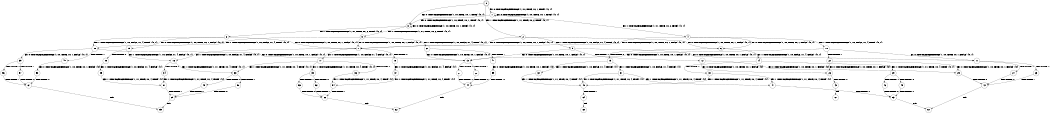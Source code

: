 digraph BCG {
size = "7, 10.5";
center = TRUE;
node [shape = circle];
0 [peripheries = 2];
0 -> 1 [label = "EX !0 !ATOMIC_EXCH_BRANCH (1, +0, TRUE, +0, 1, TRUE) !{0, 1}"];
0 -> 2 [label = "EX !1 !ATOMIC_EXCH_BRANCH (1, +1, TRUE, +0, 2, TRUE) !{0, 1}"];
0 -> 3 [label = "EX !0 !ATOMIC_EXCH_BRANCH (1, +0, TRUE, +0, 1, TRUE) !{0, 1}"];
1 -> 1 [label = "EX !0 !ATOMIC_EXCH_BRANCH (1, +0, TRUE, +0, 1, TRUE) !{0, 1}"];
1 -> 4 [label = "EX !1 !ATOMIC_EXCH_BRANCH (1, +1, TRUE, +0, 2, TRUE) !{0, 1}"];
1 -> 3 [label = "EX !0 !ATOMIC_EXCH_BRANCH (1, +0, TRUE, +0, 1, TRUE) !{0, 1}"];
2 -> 5 [label = "EX !1 !ATOMIC_EXCH_BRANCH (1, +0, FALSE, +1, 4, TRUE) !{0, 1}"];
2 -> 6 [label = "EX !0 !ATOMIC_EXCH_BRANCH (1, +0, TRUE, +0, 1, FALSE) !{0, 1}"];
2 -> 7 [label = "EX !0 !ATOMIC_EXCH_BRANCH (1, +0, TRUE, +0, 1, FALSE) !{0, 1}"];
3 -> 8 [label = "EX !1 !ATOMIC_EXCH_BRANCH (1, +1, TRUE, +0, 2, TRUE) !{0, 1}"];
3 -> 3 [label = "EX !0 !ATOMIC_EXCH_BRANCH (1, +0, TRUE, +0, 1, TRUE) !{0, 1}"];
3 -> 9 [label = "EX !1 !ATOMIC_EXCH_BRANCH (1, +1, TRUE, +0, 2, TRUE) !{0, 1}"];
4 -> 6 [label = "EX !0 !ATOMIC_EXCH_BRANCH (1, +0, TRUE, +0, 1, FALSE) !{0, 1}"];
4 -> 10 [label = "EX !1 !ATOMIC_EXCH_BRANCH (1, +0, FALSE, +1, 4, TRUE) !{0, 1}"];
4 -> 7 [label = "EX !0 !ATOMIC_EXCH_BRANCH (1, +0, TRUE, +0, 1, FALSE) !{0, 1}"];
5 -> 11 [label = "EX !0 !ATOMIC_EXCH_BRANCH (1, +0, TRUE, +0, 1, FALSE) !{0, 1}"];
5 -> 12 [label = "TERMINATE !1"];
5 -> 13 [label = "EX !0 !ATOMIC_EXCH_BRANCH (1, +0, TRUE, +0, 1, FALSE) !{0, 1}"];
6 -> 14 [label = "EX !1 !ATOMIC_EXCH_BRANCH (1, +0, FALSE, +1, 4, FALSE) !{0, 1}"];
6 -> 15 [label = "TERMINATE !0"];
7 -> 16 [label = "EX !1 !ATOMIC_EXCH_BRANCH (1, +0, FALSE, +1, 4, FALSE) !{0, 1}"];
7 -> 17 [label = "EX !1 !ATOMIC_EXCH_BRANCH (1, +0, FALSE, +1, 4, FALSE) !{0, 1}"];
7 -> 18 [label = "TERMINATE !0"];
8 -> 19 [label = "EX !0 !ATOMIC_EXCH_BRANCH (1, +0, TRUE, +0, 1, FALSE) !{0, 1}"];
8 -> 20 [label = "EX !1 !ATOMIC_EXCH_BRANCH (1, +0, FALSE, +1, 4, TRUE) !{0, 1}"];
8 -> 7 [label = "EX !0 !ATOMIC_EXCH_BRANCH (1, +0, TRUE, +0, 1, FALSE) !{0, 1}"];
9 -> 20 [label = "EX !1 !ATOMIC_EXCH_BRANCH (1, +0, FALSE, +1, 4, TRUE) !{0, 1}"];
9 -> 7 [label = "EX !0 !ATOMIC_EXCH_BRANCH (1, +0, TRUE, +0, 1, FALSE) !{0, 1}"];
9 -> 21 [label = "EX !1 !ATOMIC_EXCH_BRANCH (1, +0, FALSE, +1, 4, TRUE) !{0, 1}"];
10 -> 11 [label = "EX !0 !ATOMIC_EXCH_BRANCH (1, +0, TRUE, +0, 1, FALSE) !{0, 1}"];
10 -> 22 [label = "TERMINATE !1"];
10 -> 13 [label = "EX !0 !ATOMIC_EXCH_BRANCH (1, +0, TRUE, +0, 1, FALSE) !{0, 1}"];
11 -> 23 [label = "TERMINATE !0"];
11 -> 24 [label = "TERMINATE !1"];
12 -> 25 [label = "EX !0 !ATOMIC_EXCH_BRANCH (1, +0, TRUE, +0, 1, FALSE) !{0}"];
12 -> 26 [label = "EX !0 !ATOMIC_EXCH_BRANCH (1, +0, TRUE, +0, 1, FALSE) !{0}"];
13 -> 27 [label = "TERMINATE !0"];
13 -> 28 [label = "TERMINATE !1"];
14 -> 29 [label = "EX !1 !ATOMIC_EXCH_BRANCH (1, +1, TRUE, +0, 4, TRUE) !{0, 1}"];
14 -> 30 [label = "TERMINATE !0"];
15 -> 31 [label = "EX !1 !ATOMIC_EXCH_BRANCH (1, +0, FALSE, +1, 4, FALSE) !{1}"];
15 -> 32 [label = "EX !1 !ATOMIC_EXCH_BRANCH (1, +0, FALSE, +1, 4, FALSE) !{1}"];
16 -> 33 [label = "EX !1 !ATOMIC_EXCH_BRANCH (1, +1, TRUE, +0, 4, TRUE) !{0, 1}"];
16 -> 34 [label = "TERMINATE !0"];
17 -> 33 [label = "EX !1 !ATOMIC_EXCH_BRANCH (1, +1, TRUE, +0, 4, TRUE) !{0, 1}"];
17 -> 35 [label = "EX !1 !ATOMIC_EXCH_BRANCH (1, +1, TRUE, +0, 4, TRUE) !{0, 1}"];
17 -> 36 [label = "TERMINATE !0"];
18 -> 37 [label = "EX !1 !ATOMIC_EXCH_BRANCH (1, +0, FALSE, +1, 4, FALSE) !{1}"];
19 -> 16 [label = "EX !1 !ATOMIC_EXCH_BRANCH (1, +0, FALSE, +1, 4, FALSE) !{0, 1}"];
19 -> 38 [label = "TERMINATE !0"];
20 -> 39 [label = "EX !0 !ATOMIC_EXCH_BRANCH (1, +0, TRUE, +0, 1, FALSE) !{0, 1}"];
20 -> 40 [label = "TERMINATE !1"];
20 -> 13 [label = "EX !0 !ATOMIC_EXCH_BRANCH (1, +0, TRUE, +0, 1, FALSE) !{0, 1}"];
21 -> 13 [label = "EX !0 !ATOMIC_EXCH_BRANCH (1, +0, TRUE, +0, 1, FALSE) !{0, 1}"];
21 -> 41 [label = "TERMINATE !1"];
22 -> 25 [label = "EX !0 !ATOMIC_EXCH_BRANCH (1, +0, TRUE, +0, 1, FALSE) !{0}"];
22 -> 26 [label = "EX !0 !ATOMIC_EXCH_BRANCH (1, +0, TRUE, +0, 1, FALSE) !{0}"];
23 -> 42 [label = "TERMINATE !1"];
24 -> 42 [label = "TERMINATE !0"];
25 -> 42 [label = "TERMINATE !0"];
26 -> 43 [label = "TERMINATE !0"];
27 -> 44 [label = "TERMINATE !1"];
28 -> 44 [label = "TERMINATE !0"];
29 -> 45 [label = "TERMINATE !0"];
29 -> 46 [label = "TERMINATE !1"];
30 -> 47 [label = "EX !1 !ATOMIC_EXCH_BRANCH (1, +1, TRUE, +0, 4, TRUE) !{1}"];
30 -> 48 [label = "EX !1 !ATOMIC_EXCH_BRANCH (1, +1, TRUE, +0, 4, TRUE) !{1}"];
31 -> 47 [label = "EX !1 !ATOMIC_EXCH_BRANCH (1, +1, TRUE, +0, 4, TRUE) !{1}"];
31 -> 48 [label = "EX !1 !ATOMIC_EXCH_BRANCH (1, +1, TRUE, +0, 4, TRUE) !{1}"];
32 -> 48 [label = "EX !1 !ATOMIC_EXCH_BRANCH (1, +1, TRUE, +0, 4, TRUE) !{1}"];
33 -> 49 [label = "TERMINATE !0"];
33 -> 50 [label = "TERMINATE !1"];
34 -> 51 [label = "EX !1 !ATOMIC_EXCH_BRANCH (1, +1, TRUE, +0, 4, TRUE) !{1}"];
35 -> 52 [label = "TERMINATE !0"];
35 -> 53 [label = "TERMINATE !1"];
36 -> 54 [label = "EX !1 !ATOMIC_EXCH_BRANCH (1, +1, TRUE, +0, 4, TRUE) !{1}"];
37 -> 54 [label = "EX !1 !ATOMIC_EXCH_BRANCH (1, +1, TRUE, +0, 4, TRUE) !{1}"];
38 -> 55 [label = "EX !1 !ATOMIC_EXCH_BRANCH (1, +0, FALSE, +1, 4, FALSE) !{1}"];
39 -> 56 [label = "TERMINATE !0"];
39 -> 57 [label = "TERMINATE !1"];
40 -> 58 [label = "EX !0 !ATOMIC_EXCH_BRANCH (1, +0, TRUE, +0, 1, FALSE) !{0}"];
41 -> 59 [label = "EX !0 !ATOMIC_EXCH_BRANCH (1, +0, TRUE, +0, 1, FALSE) !{0}"];
42 -> 60 [label = "exit"];
43 -> 61 [label = "exit"];
44 -> 62 [label = "exit"];
45 -> 63 [label = "TERMINATE !1"];
46 -> 63 [label = "TERMINATE !0"];
47 -> 63 [label = "TERMINATE !1"];
48 -> 64 [label = "TERMINATE !1"];
49 -> 65 [label = "TERMINATE !1"];
50 -> 65 [label = "TERMINATE !0"];
51 -> 65 [label = "TERMINATE !1"];
52 -> 66 [label = "TERMINATE !1"];
53 -> 66 [label = "TERMINATE !0"];
54 -> 66 [label = "TERMINATE !1"];
55 -> 51 [label = "EX !1 !ATOMIC_EXCH_BRANCH (1, +1, TRUE, +0, 4, TRUE) !{1}"];
56 -> 67 [label = "TERMINATE !1"];
57 -> 67 [label = "TERMINATE !0"];
58 -> 67 [label = "TERMINATE !0"];
59 -> 44 [label = "TERMINATE !0"];
63 -> 60 [label = "exit"];
64 -> 68 [label = "exit"];
65 -> 69 [label = "exit"];
66 -> 62 [label = "exit"];
67 -> 69 [label = "exit"];
}
